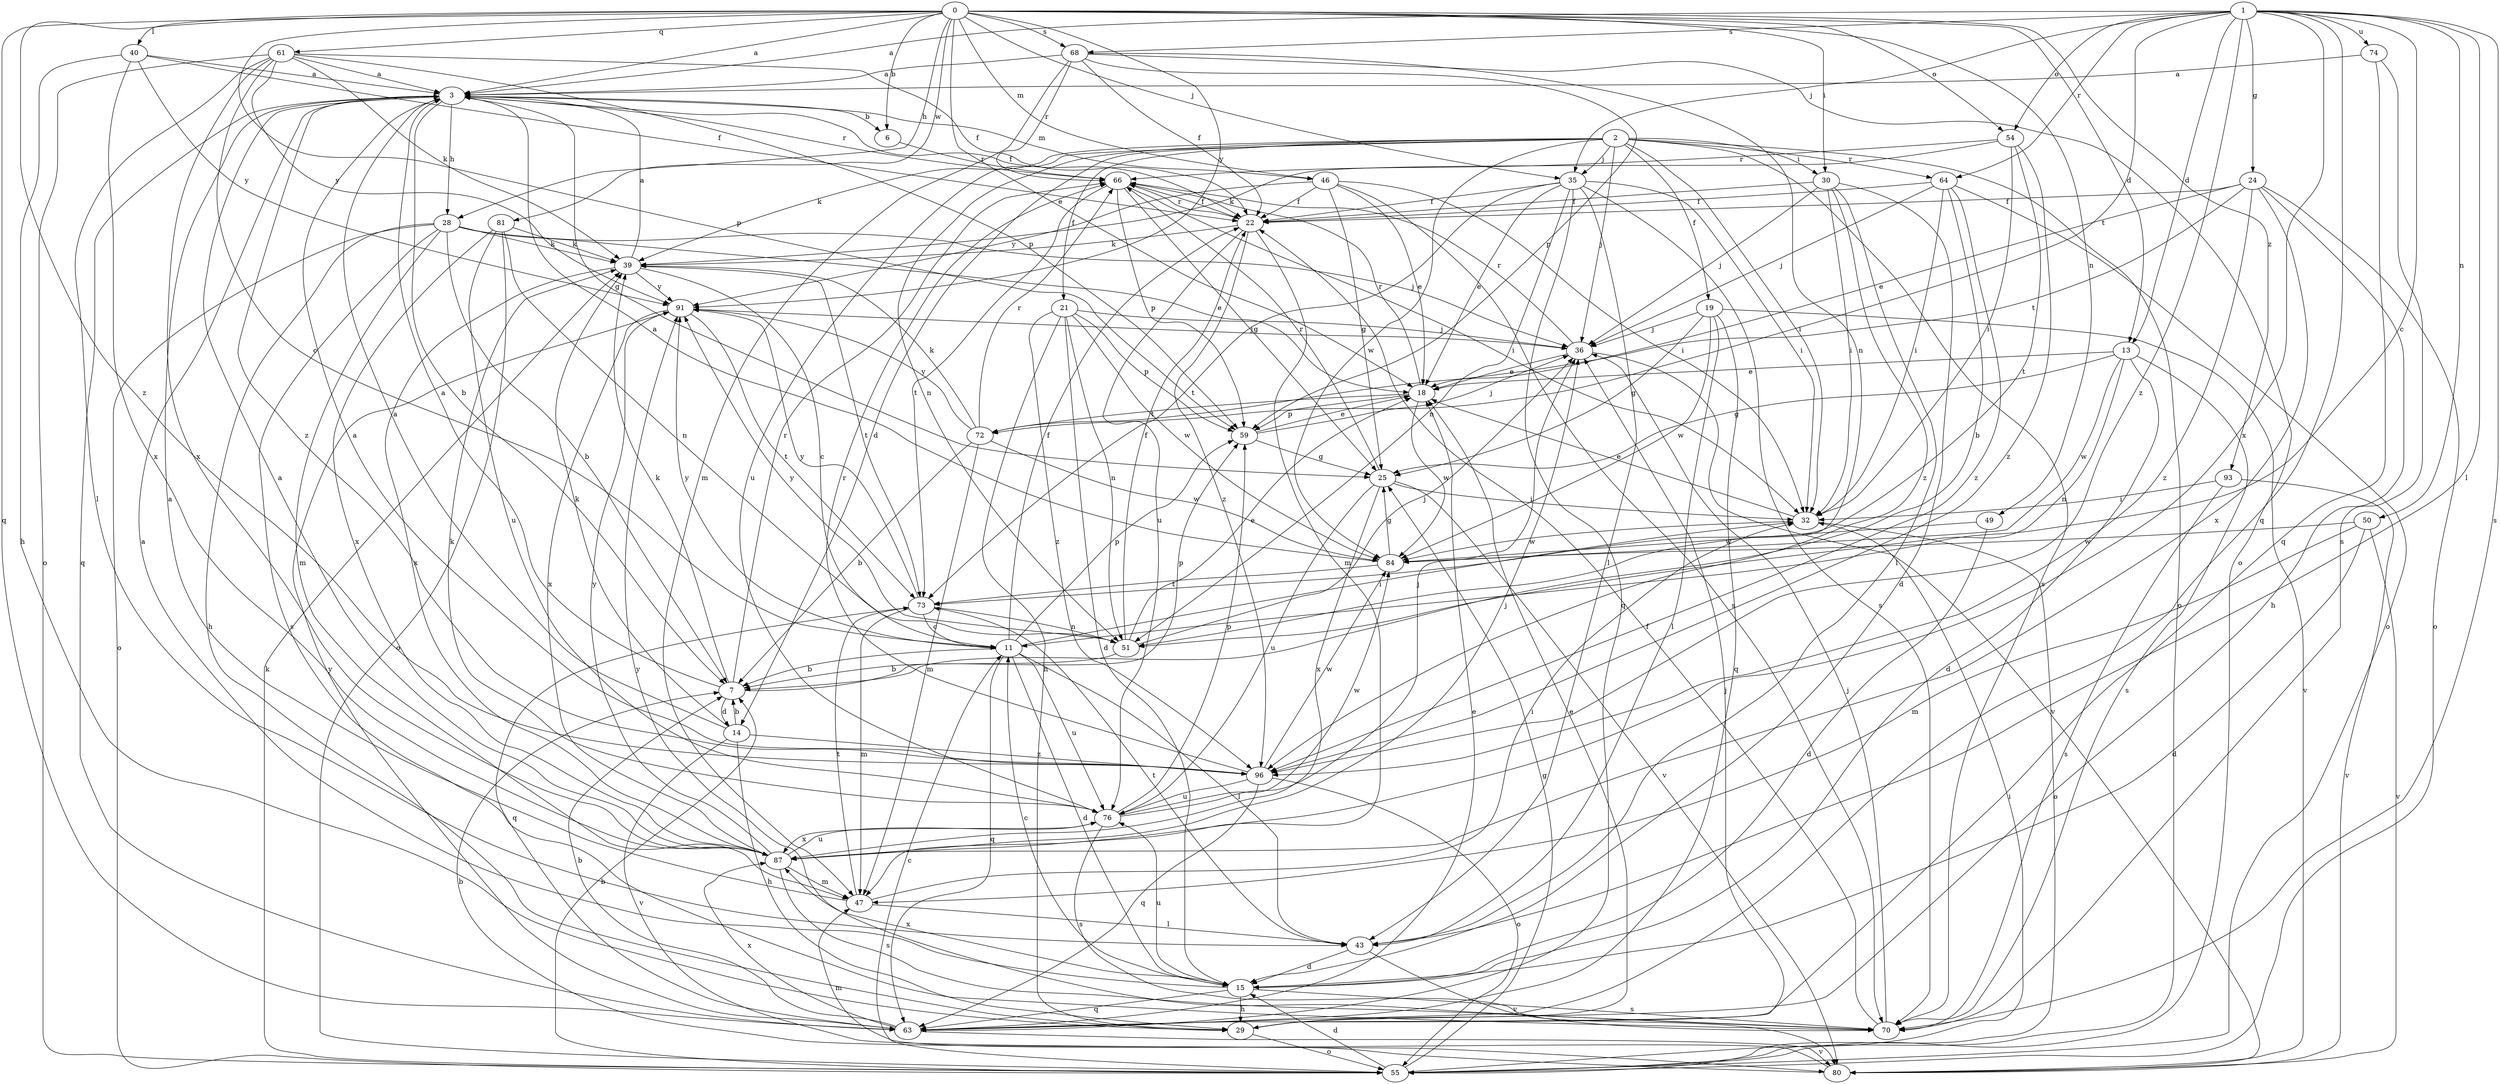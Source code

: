 strict digraph  {
0;
1;
2;
3;
6;
7;
11;
13;
14;
15;
18;
19;
21;
22;
24;
25;
28;
29;
30;
32;
35;
36;
39;
40;
43;
46;
47;
49;
50;
51;
54;
55;
59;
61;
63;
64;
66;
68;
70;
72;
73;
74;
76;
80;
81;
84;
87;
91;
93;
96;
0 -> 3  [label=a];
0 -> 6  [label=b];
0 -> 13  [label=d];
0 -> 18  [label=e];
0 -> 28  [label=h];
0 -> 30  [label=i];
0 -> 35  [label=j];
0 -> 40  [label=l];
0 -> 46  [label=m];
0 -> 49  [label=n];
0 -> 54  [label=o];
0 -> 59  [label=p];
0 -> 61  [label=q];
0 -> 63  [label=q];
0 -> 68  [label=s];
0 -> 81  [label=w];
0 -> 91  [label=y];
0 -> 93  [label=z];
0 -> 96  [label=z];
1 -> 3  [label=a];
1 -> 11  [label=c];
1 -> 13  [label=d];
1 -> 24  [label=g];
1 -> 35  [label=j];
1 -> 43  [label=l];
1 -> 50  [label=n];
1 -> 54  [label=o];
1 -> 63  [label=q];
1 -> 64  [label=r];
1 -> 68  [label=s];
1 -> 70  [label=s];
1 -> 72  [label=t];
1 -> 74  [label=u];
1 -> 87  [label=x];
1 -> 96  [label=z];
2 -> 14  [label=d];
2 -> 19  [label=f];
2 -> 21  [label=f];
2 -> 30  [label=i];
2 -> 32  [label=i];
2 -> 35  [label=j];
2 -> 36  [label=j];
2 -> 39  [label=k];
2 -> 51  [label=n];
2 -> 55  [label=o];
2 -> 64  [label=r];
2 -> 70  [label=s];
2 -> 76  [label=u];
2 -> 84  [label=w];
3 -> 6  [label=b];
3 -> 7  [label=b];
3 -> 22  [label=f];
3 -> 25  [label=g];
3 -> 28  [label=h];
3 -> 46  [label=m];
3 -> 63  [label=q];
3 -> 66  [label=r];
3 -> 96  [label=z];
6 -> 66  [label=r];
7 -> 3  [label=a];
7 -> 14  [label=d];
7 -> 39  [label=k];
7 -> 59  [label=p];
7 -> 66  [label=r];
11 -> 7  [label=b];
11 -> 15  [label=d];
11 -> 22  [label=f];
11 -> 32  [label=i];
11 -> 43  [label=l];
11 -> 59  [label=p];
11 -> 63  [label=q];
11 -> 76  [label=u];
11 -> 91  [label=y];
13 -> 15  [label=d];
13 -> 18  [label=e];
13 -> 25  [label=g];
13 -> 51  [label=n];
13 -> 70  [label=s];
13 -> 84  [label=w];
14 -> 3  [label=a];
14 -> 7  [label=b];
14 -> 29  [label=h];
14 -> 39  [label=k];
14 -> 80  [label=v];
14 -> 96  [label=z];
15 -> 3  [label=a];
15 -> 11  [label=c];
15 -> 29  [label=h];
15 -> 63  [label=q];
15 -> 70  [label=s];
15 -> 76  [label=u];
15 -> 87  [label=x];
18 -> 59  [label=p];
18 -> 66  [label=r];
18 -> 72  [label=t];
18 -> 84  [label=w];
19 -> 25  [label=g];
19 -> 36  [label=j];
19 -> 43  [label=l];
19 -> 63  [label=q];
19 -> 80  [label=v];
19 -> 84  [label=w];
21 -> 15  [label=d];
21 -> 29  [label=h];
21 -> 36  [label=j];
21 -> 51  [label=n];
21 -> 59  [label=p];
21 -> 84  [label=w];
21 -> 96  [label=z];
22 -> 39  [label=k];
22 -> 47  [label=m];
22 -> 66  [label=r];
22 -> 76  [label=u];
22 -> 96  [label=z];
24 -> 18  [label=e];
24 -> 22  [label=f];
24 -> 29  [label=h];
24 -> 55  [label=o];
24 -> 72  [label=t];
24 -> 87  [label=x];
24 -> 96  [label=z];
25 -> 32  [label=i];
25 -> 66  [label=r];
25 -> 76  [label=u];
25 -> 80  [label=v];
25 -> 87  [label=x];
28 -> 7  [label=b];
28 -> 18  [label=e];
28 -> 29  [label=h];
28 -> 36  [label=j];
28 -> 39  [label=k];
28 -> 47  [label=m];
28 -> 55  [label=o];
28 -> 70  [label=s];
29 -> 18  [label=e];
29 -> 36  [label=j];
29 -> 55  [label=o];
30 -> 15  [label=d];
30 -> 22  [label=f];
30 -> 32  [label=i];
30 -> 36  [label=j];
30 -> 43  [label=l];
30 -> 96  [label=z];
32 -> 18  [label=e];
32 -> 55  [label=o];
32 -> 84  [label=w];
35 -> 18  [label=e];
35 -> 22  [label=f];
35 -> 32  [label=i];
35 -> 43  [label=l];
35 -> 51  [label=n];
35 -> 63  [label=q];
35 -> 70  [label=s];
35 -> 73  [label=t];
36 -> 18  [label=e];
36 -> 66  [label=r];
36 -> 80  [label=v];
39 -> 3  [label=a];
39 -> 11  [label=c];
39 -> 73  [label=t];
39 -> 87  [label=x];
39 -> 91  [label=y];
40 -> 3  [label=a];
40 -> 22  [label=f];
40 -> 29  [label=h];
40 -> 87  [label=x];
40 -> 91  [label=y];
43 -> 15  [label=d];
43 -> 73  [label=t];
43 -> 80  [label=v];
46 -> 18  [label=e];
46 -> 22  [label=f];
46 -> 25  [label=g];
46 -> 32  [label=i];
46 -> 70  [label=s];
46 -> 91  [label=y];
47 -> 3  [label=a];
47 -> 32  [label=i];
47 -> 43  [label=l];
47 -> 73  [label=t];
49 -> 15  [label=d];
49 -> 84  [label=w];
50 -> 15  [label=d];
50 -> 47  [label=m];
50 -> 80  [label=v];
50 -> 84  [label=w];
51 -> 7  [label=b];
51 -> 18  [label=e];
51 -> 22  [label=f];
51 -> 36  [label=j];
51 -> 91  [label=y];
54 -> 32  [label=i];
54 -> 39  [label=k];
54 -> 66  [label=r];
54 -> 73  [label=t];
54 -> 96  [label=z];
55 -> 7  [label=b];
55 -> 11  [label=c];
55 -> 15  [label=d];
55 -> 25  [label=g];
55 -> 32  [label=i];
55 -> 39  [label=k];
59 -> 18  [label=e];
59 -> 25  [label=g];
59 -> 36  [label=j];
61 -> 3  [label=a];
61 -> 11  [label=c];
61 -> 22  [label=f];
61 -> 39  [label=k];
61 -> 43  [label=l];
61 -> 55  [label=o];
61 -> 59  [label=p];
61 -> 87  [label=x];
61 -> 91  [label=y];
63 -> 7  [label=b];
63 -> 18  [label=e];
63 -> 80  [label=v];
63 -> 87  [label=x];
63 -> 91  [label=y];
64 -> 7  [label=b];
64 -> 22  [label=f];
64 -> 32  [label=i];
64 -> 36  [label=j];
64 -> 55  [label=o];
64 -> 96  [label=z];
66 -> 22  [label=f];
66 -> 25  [label=g];
66 -> 32  [label=i];
66 -> 59  [label=p];
66 -> 73  [label=t];
68 -> 3  [label=a];
68 -> 22  [label=f];
68 -> 47  [label=m];
68 -> 51  [label=n];
68 -> 55  [label=o];
68 -> 59  [label=p];
68 -> 66  [label=r];
70 -> 22  [label=f];
70 -> 36  [label=j];
70 -> 91  [label=y];
72 -> 7  [label=b];
72 -> 39  [label=k];
72 -> 47  [label=m];
72 -> 66  [label=r];
72 -> 84  [label=w];
72 -> 91  [label=y];
73 -> 11  [label=c];
73 -> 47  [label=m];
73 -> 51  [label=n];
73 -> 63  [label=q];
73 -> 91  [label=y];
74 -> 3  [label=a];
74 -> 63  [label=q];
74 -> 70  [label=s];
76 -> 36  [label=j];
76 -> 39  [label=k];
76 -> 59  [label=p];
76 -> 70  [label=s];
76 -> 84  [label=w];
76 -> 87  [label=x];
80 -> 7  [label=b];
80 -> 47  [label=m];
81 -> 39  [label=k];
81 -> 51  [label=n];
81 -> 55  [label=o];
81 -> 76  [label=u];
81 -> 87  [label=x];
84 -> 3  [label=a];
84 -> 25  [label=g];
84 -> 73  [label=t];
87 -> 3  [label=a];
87 -> 36  [label=j];
87 -> 47  [label=m];
87 -> 70  [label=s];
87 -> 76  [label=u];
87 -> 91  [label=y];
91 -> 36  [label=j];
91 -> 73  [label=t];
91 -> 87  [label=x];
93 -> 32  [label=i];
93 -> 70  [label=s];
93 -> 80  [label=v];
96 -> 3  [label=a];
96 -> 55  [label=o];
96 -> 63  [label=q];
96 -> 66  [label=r];
96 -> 76  [label=u];
96 -> 84  [label=w];
}
